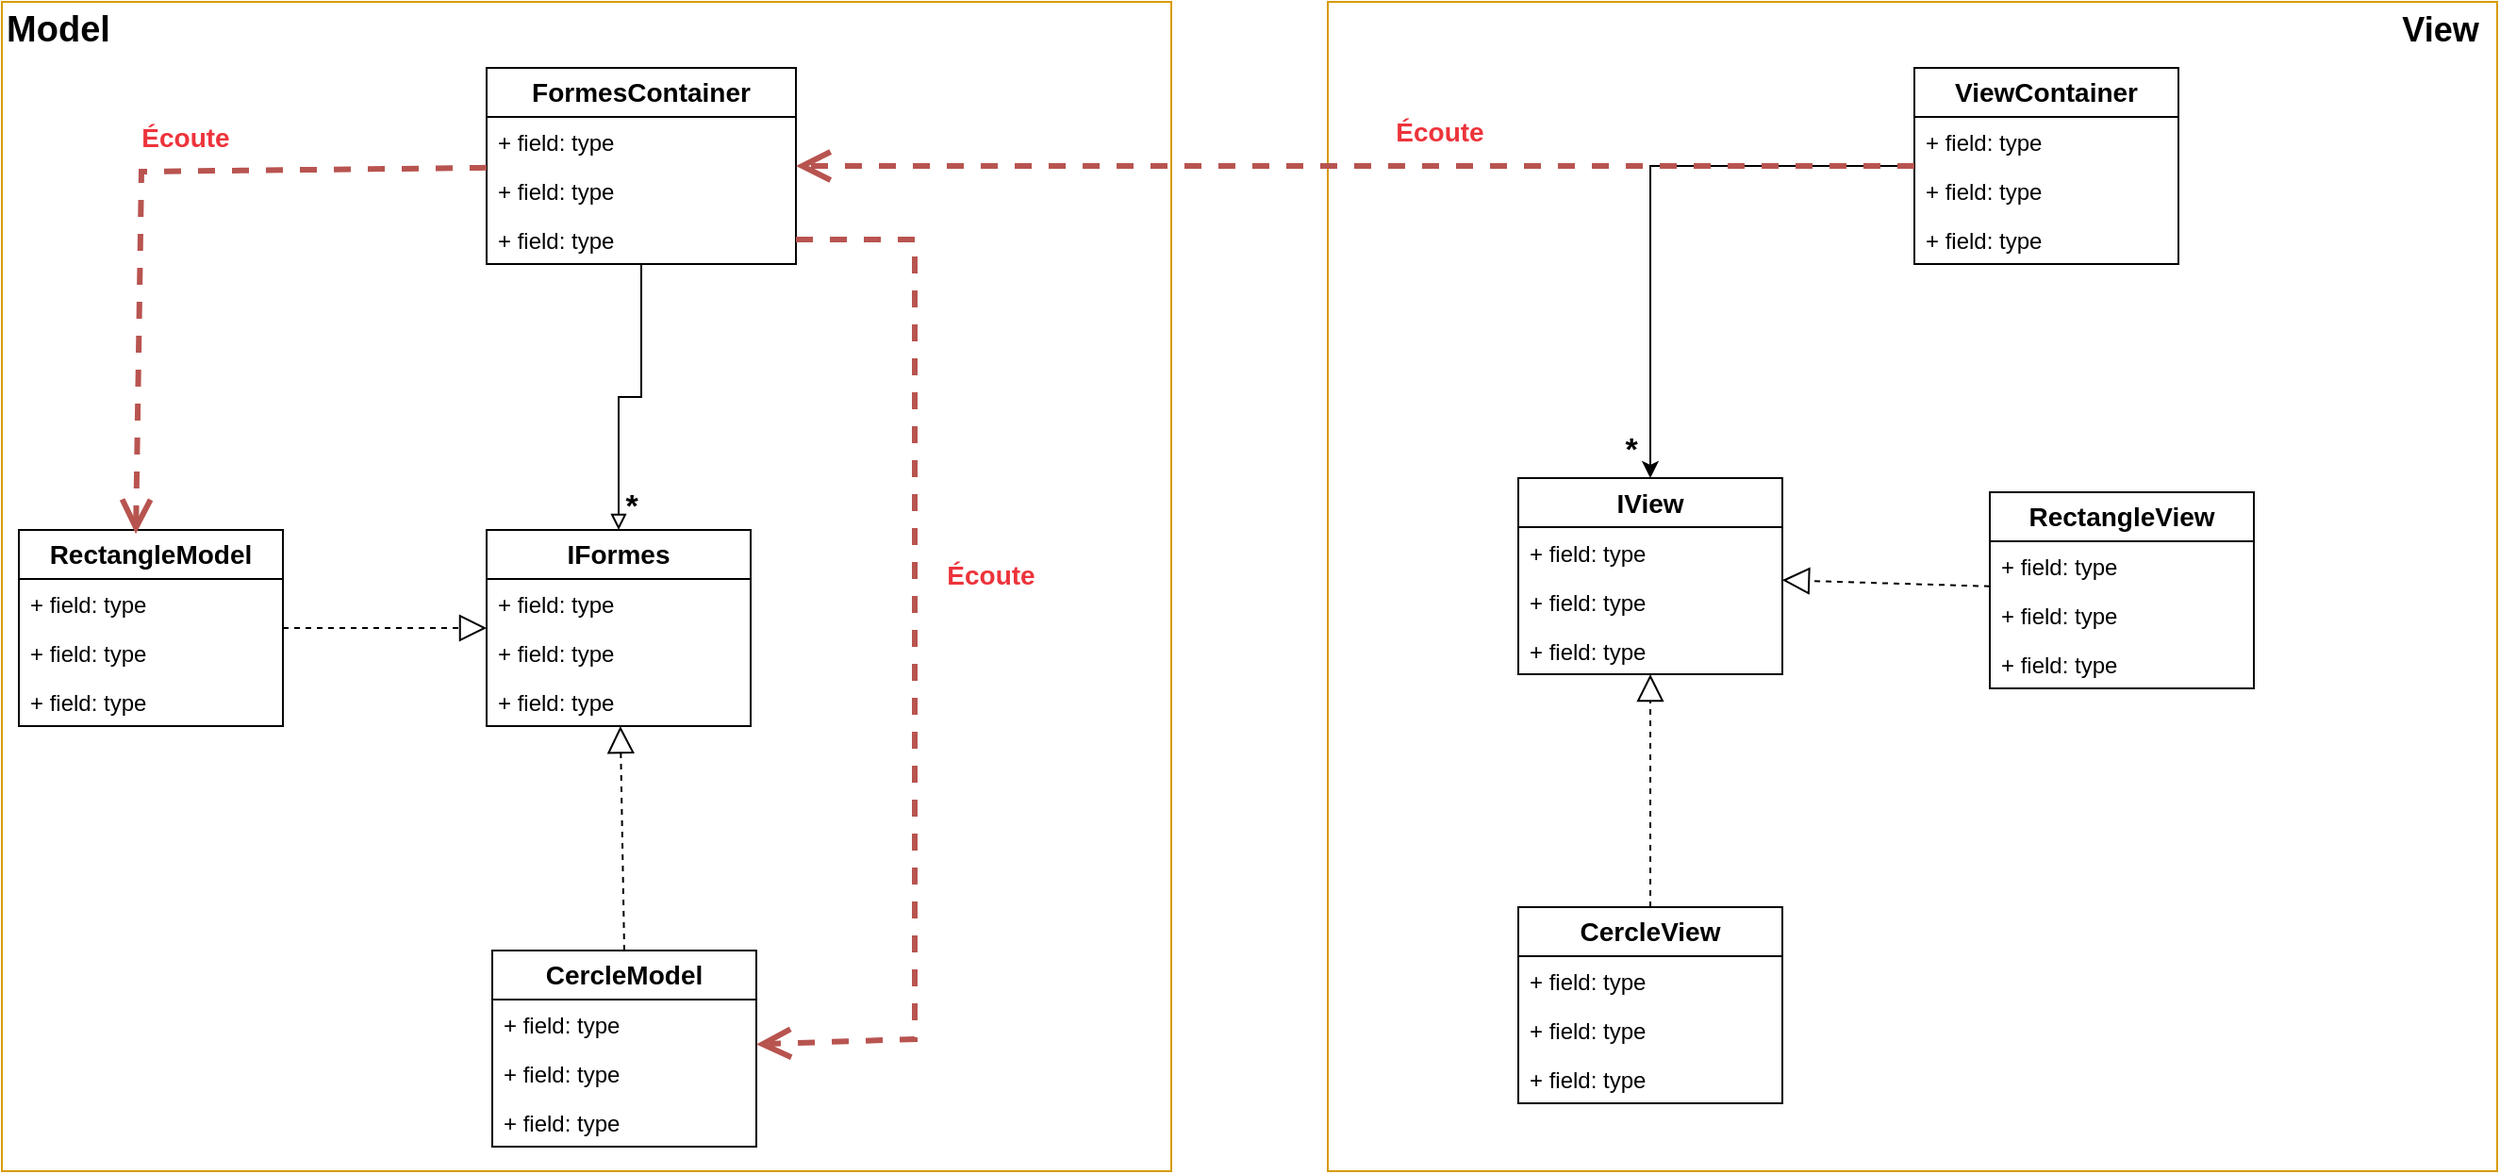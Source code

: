 <mxfile version="23.1.4" type="device">
  <diagram name="Page-1" id="7MAW4Ok9PyOAf3gbM8Nc">
    <mxGraphModel dx="3186" dy="2069" grid="1" gridSize="10" guides="1" tooltips="1" connect="1" arrows="1" fold="1" page="1" pageScale="1" pageWidth="827" pageHeight="1169" math="0" shadow="0">
      <root>
        <mxCell id="0" />
        <mxCell id="1" parent="0" />
        <mxCell id="iYEEN1SFcOfQrYxXXygI-125" value="" style="whiteSpace=wrap;html=1;aspect=fixed;glass=1;rounded=0;shadow=0;fillColor=none;strokeColor=#d79b00;fontStyle=1;fontSize=14;" vertex="1" parent="1">
          <mxGeometry x="-611" y="-810" width="620" height="620" as="geometry" />
        </mxCell>
        <mxCell id="iYEEN1SFcOfQrYxXXygI-104" value="" style="whiteSpace=wrap;html=1;aspect=fixed;glass=1;rounded=0;shadow=0;fillColor=none;strokeColor=#d79b00;" vertex="1" parent="1">
          <mxGeometry x="-1314" y="-810" width="620" height="620" as="geometry" />
        </mxCell>
        <mxCell id="iYEEN1SFcOfQrYxXXygI-85" value="IFormes" style="swimlane;fontStyle=1;childLayout=stackLayout;horizontal=1;startSize=26;fillColor=none;horizontalStack=0;resizeParent=1;resizeParentMax=0;resizeLast=0;collapsible=1;marginBottom=0;whiteSpace=wrap;html=1;fontSize=14;" vertex="1" parent="1">
          <mxGeometry x="-1057" y="-530" width="140" height="104" as="geometry" />
        </mxCell>
        <mxCell id="iYEEN1SFcOfQrYxXXygI-86" value="+ field: type" style="text;strokeColor=none;fillColor=none;align=left;verticalAlign=top;spacingLeft=4;spacingRight=4;overflow=hidden;rotatable=0;points=[[0,0.5],[1,0.5]];portConstraint=eastwest;whiteSpace=wrap;html=1;" vertex="1" parent="iYEEN1SFcOfQrYxXXygI-85">
          <mxGeometry y="26" width="140" height="26" as="geometry" />
        </mxCell>
        <mxCell id="iYEEN1SFcOfQrYxXXygI-87" value="+ field: type" style="text;strokeColor=none;fillColor=none;align=left;verticalAlign=top;spacingLeft=4;spacingRight=4;overflow=hidden;rotatable=0;points=[[0,0.5],[1,0.5]];portConstraint=eastwest;whiteSpace=wrap;html=1;" vertex="1" parent="iYEEN1SFcOfQrYxXXygI-85">
          <mxGeometry y="52" width="140" height="26" as="geometry" />
        </mxCell>
        <mxCell id="iYEEN1SFcOfQrYxXXygI-88" value="+ field: type" style="text;strokeColor=none;fillColor=none;align=left;verticalAlign=top;spacingLeft=4;spacingRight=4;overflow=hidden;rotatable=0;points=[[0,0.5],[1,0.5]];portConstraint=eastwest;whiteSpace=wrap;html=1;" vertex="1" parent="iYEEN1SFcOfQrYxXXygI-85">
          <mxGeometry y="78" width="140" height="26" as="geometry" />
        </mxCell>
        <mxCell id="iYEEN1SFcOfQrYxXXygI-89" value="RectangleModel" style="swimlane;fontStyle=1;childLayout=stackLayout;horizontal=1;startSize=26;fillColor=none;horizontalStack=0;resizeParent=1;resizeParentMax=0;resizeLast=0;collapsible=1;marginBottom=0;whiteSpace=wrap;html=1;fontSize=14;" vertex="1" parent="1">
          <mxGeometry x="-1305" y="-530" width="140" height="104" as="geometry" />
        </mxCell>
        <mxCell id="iYEEN1SFcOfQrYxXXygI-90" value="+ field: type" style="text;strokeColor=none;fillColor=none;align=left;verticalAlign=top;spacingLeft=4;spacingRight=4;overflow=hidden;rotatable=0;points=[[0,0.5],[1,0.5]];portConstraint=eastwest;whiteSpace=wrap;html=1;" vertex="1" parent="iYEEN1SFcOfQrYxXXygI-89">
          <mxGeometry y="26" width="140" height="26" as="geometry" />
        </mxCell>
        <mxCell id="iYEEN1SFcOfQrYxXXygI-91" value="+ field: type" style="text;strokeColor=none;fillColor=none;align=left;verticalAlign=top;spacingLeft=4;spacingRight=4;overflow=hidden;rotatable=0;points=[[0,0.5],[1,0.5]];portConstraint=eastwest;whiteSpace=wrap;html=1;" vertex="1" parent="iYEEN1SFcOfQrYxXXygI-89">
          <mxGeometry y="52" width="140" height="26" as="geometry" />
        </mxCell>
        <mxCell id="iYEEN1SFcOfQrYxXXygI-92" value="+ field: type" style="text;strokeColor=none;fillColor=none;align=left;verticalAlign=top;spacingLeft=4;spacingRight=4;overflow=hidden;rotatable=0;points=[[0,0.5],[1,0.5]];portConstraint=eastwest;whiteSpace=wrap;html=1;" vertex="1" parent="iYEEN1SFcOfQrYxXXygI-89">
          <mxGeometry y="78" width="140" height="26" as="geometry" />
        </mxCell>
        <mxCell id="iYEEN1SFcOfQrYxXXygI-93" style="edgeStyle=orthogonalEdgeStyle;rounded=0;orthogonalLoop=1;jettySize=auto;html=1;endArrow=block;endFill=0;" edge="1" source="iYEEN1SFcOfQrYxXXygI-94" target="iYEEN1SFcOfQrYxXXygI-85" parent="1">
          <mxGeometry relative="1" as="geometry" />
        </mxCell>
        <mxCell id="iYEEN1SFcOfQrYxXXygI-94" value="FormesContainer" style="swimlane;fontStyle=1;childLayout=stackLayout;horizontal=1;startSize=26;fillColor=none;horizontalStack=0;resizeParent=1;resizeParentMax=0;resizeLast=0;collapsible=1;marginBottom=0;whiteSpace=wrap;html=1;fontSize=14;" vertex="1" parent="1">
          <mxGeometry x="-1057" y="-775" width="164" height="104" as="geometry" />
        </mxCell>
        <mxCell id="iYEEN1SFcOfQrYxXXygI-95" value="+ field: type" style="text;strokeColor=none;fillColor=none;align=left;verticalAlign=top;spacingLeft=4;spacingRight=4;overflow=hidden;rotatable=0;points=[[0,0.5],[1,0.5]];portConstraint=eastwest;whiteSpace=wrap;html=1;" vertex="1" parent="iYEEN1SFcOfQrYxXXygI-94">
          <mxGeometry y="26" width="164" height="26" as="geometry" />
        </mxCell>
        <mxCell id="iYEEN1SFcOfQrYxXXygI-96" value="+ field: type" style="text;strokeColor=none;fillColor=none;align=left;verticalAlign=top;spacingLeft=4;spacingRight=4;overflow=hidden;rotatable=0;points=[[0,0.5],[1,0.5]];portConstraint=eastwest;whiteSpace=wrap;html=1;" vertex="1" parent="iYEEN1SFcOfQrYxXXygI-94">
          <mxGeometry y="52" width="164" height="26" as="geometry" />
        </mxCell>
        <mxCell id="iYEEN1SFcOfQrYxXXygI-97" value="+ field: type" style="text;strokeColor=none;fillColor=none;align=left;verticalAlign=top;spacingLeft=4;spacingRight=4;overflow=hidden;rotatable=0;points=[[0,0.5],[1,0.5]];portConstraint=eastwest;whiteSpace=wrap;html=1;" vertex="1" parent="iYEEN1SFcOfQrYxXXygI-94">
          <mxGeometry y="78" width="164" height="26" as="geometry" />
        </mxCell>
        <mxCell id="iYEEN1SFcOfQrYxXXygI-98" value="CercleModel" style="swimlane;fontStyle=1;childLayout=stackLayout;horizontal=1;startSize=26;fillColor=none;horizontalStack=0;resizeParent=1;resizeParentMax=0;resizeLast=0;collapsible=1;marginBottom=0;whiteSpace=wrap;html=1;fontSize=14;" vertex="1" parent="1">
          <mxGeometry x="-1054" y="-307" width="140" height="104" as="geometry" />
        </mxCell>
        <mxCell id="iYEEN1SFcOfQrYxXXygI-99" value="+ field: type" style="text;strokeColor=none;fillColor=none;align=left;verticalAlign=top;spacingLeft=4;spacingRight=4;overflow=hidden;rotatable=0;points=[[0,0.5],[1,0.5]];portConstraint=eastwest;whiteSpace=wrap;html=1;" vertex="1" parent="iYEEN1SFcOfQrYxXXygI-98">
          <mxGeometry y="26" width="140" height="26" as="geometry" />
        </mxCell>
        <mxCell id="iYEEN1SFcOfQrYxXXygI-100" value="+ field: type" style="text;strokeColor=none;fillColor=none;align=left;verticalAlign=top;spacingLeft=4;spacingRight=4;overflow=hidden;rotatable=0;points=[[0,0.5],[1,0.5]];portConstraint=eastwest;whiteSpace=wrap;html=1;" vertex="1" parent="iYEEN1SFcOfQrYxXXygI-98">
          <mxGeometry y="52" width="140" height="26" as="geometry" />
        </mxCell>
        <mxCell id="iYEEN1SFcOfQrYxXXygI-101" value="+ field: type" style="text;strokeColor=none;fillColor=none;align=left;verticalAlign=top;spacingLeft=4;spacingRight=4;overflow=hidden;rotatable=0;points=[[0,0.5],[1,0.5]];portConstraint=eastwest;whiteSpace=wrap;html=1;" vertex="1" parent="iYEEN1SFcOfQrYxXXygI-98">
          <mxGeometry y="78" width="140" height="26" as="geometry" />
        </mxCell>
        <mxCell id="iYEEN1SFcOfQrYxXXygI-102" value="" style="endArrow=block;dashed=1;endFill=0;endSize=12;html=1;rounded=0;exitX=0.5;exitY=0;exitDx=0;exitDy=0;" edge="1" source="iYEEN1SFcOfQrYxXXygI-98" target="iYEEN1SFcOfQrYxXXygI-85" parent="1">
          <mxGeometry width="160" relative="1" as="geometry">
            <mxPoint x="-544" y="-220" as="sourcePoint" />
            <mxPoint x="-384" y="-220" as="targetPoint" />
          </mxGeometry>
        </mxCell>
        <mxCell id="iYEEN1SFcOfQrYxXXygI-103" value="" style="endArrow=block;dashed=1;endFill=0;endSize=12;html=1;rounded=0;" edge="1" source="iYEEN1SFcOfQrYxXXygI-89" target="iYEEN1SFcOfQrYxXXygI-85" parent="1">
          <mxGeometry width="160" relative="1" as="geometry">
            <mxPoint x="-961" y="-260" as="sourcePoint" />
            <mxPoint x="-928" y="-396" as="targetPoint" />
          </mxGeometry>
        </mxCell>
        <mxCell id="iYEEN1SFcOfQrYxXXygI-105" value="&lt;b&gt;&lt;font style=&quot;font-size: 19px;&quot;&gt;Model&lt;/font&gt;&lt;/b&gt;" style="text;html=1;align=center;verticalAlign=middle;whiteSpace=wrap;rounded=0;fontFamily=Helvetica;fontSize=12;fontColor=default;" vertex="1" parent="1">
          <mxGeometry x="-1314" y="-810" width="60" height="30" as="geometry" />
        </mxCell>
        <mxCell id="iYEEN1SFcOfQrYxXXygI-106" value="IView" style="swimlane;fontStyle=1;childLayout=stackLayout;horizontal=1;startSize=26;fillColor=none;horizontalStack=0;resizeParent=1;resizeParentMax=0;resizeLast=0;collapsible=1;marginBottom=0;whiteSpace=wrap;html=1;fontSize=14;" vertex="1" parent="1">
          <mxGeometry x="-510" y="-557.5" width="140" height="104" as="geometry" />
        </mxCell>
        <mxCell id="iYEEN1SFcOfQrYxXXygI-107" value="+ field: type" style="text;strokeColor=none;fillColor=none;align=left;verticalAlign=top;spacingLeft=4;spacingRight=4;overflow=hidden;rotatable=0;points=[[0,0.5],[1,0.5]];portConstraint=eastwest;whiteSpace=wrap;html=1;" vertex="1" parent="iYEEN1SFcOfQrYxXXygI-106">
          <mxGeometry y="26" width="140" height="26" as="geometry" />
        </mxCell>
        <mxCell id="iYEEN1SFcOfQrYxXXygI-108" value="+ field: type" style="text;strokeColor=none;fillColor=none;align=left;verticalAlign=top;spacingLeft=4;spacingRight=4;overflow=hidden;rotatable=0;points=[[0,0.5],[1,0.5]];portConstraint=eastwest;whiteSpace=wrap;html=1;" vertex="1" parent="iYEEN1SFcOfQrYxXXygI-106">
          <mxGeometry y="52" width="140" height="26" as="geometry" />
        </mxCell>
        <mxCell id="iYEEN1SFcOfQrYxXXygI-109" value="+ field: type" style="text;strokeColor=none;fillColor=none;align=left;verticalAlign=top;spacingLeft=4;spacingRight=4;overflow=hidden;rotatable=0;points=[[0,0.5],[1,0.5]];portConstraint=eastwest;whiteSpace=wrap;html=1;" vertex="1" parent="iYEEN1SFcOfQrYxXXygI-106">
          <mxGeometry y="78" width="140" height="26" as="geometry" />
        </mxCell>
        <mxCell id="iYEEN1SFcOfQrYxXXygI-110" value="RectangleView" style="swimlane;fontStyle=1;childLayout=stackLayout;horizontal=1;startSize=26;fillColor=none;horizontalStack=0;resizeParent=1;resizeParentMax=0;resizeLast=0;collapsible=1;marginBottom=0;whiteSpace=wrap;html=1;fontSize=14;" vertex="1" parent="1">
          <mxGeometry x="-260" y="-550" width="140" height="104" as="geometry" />
        </mxCell>
        <mxCell id="iYEEN1SFcOfQrYxXXygI-111" value="+ field: type" style="text;strokeColor=none;fillColor=none;align=left;verticalAlign=top;spacingLeft=4;spacingRight=4;overflow=hidden;rotatable=0;points=[[0,0.5],[1,0.5]];portConstraint=eastwest;whiteSpace=wrap;html=1;" vertex="1" parent="iYEEN1SFcOfQrYxXXygI-110">
          <mxGeometry y="26" width="140" height="26" as="geometry" />
        </mxCell>
        <mxCell id="iYEEN1SFcOfQrYxXXygI-112" value="+ field: type" style="text;strokeColor=none;fillColor=none;align=left;verticalAlign=top;spacingLeft=4;spacingRight=4;overflow=hidden;rotatable=0;points=[[0,0.5],[1,0.5]];portConstraint=eastwest;whiteSpace=wrap;html=1;" vertex="1" parent="iYEEN1SFcOfQrYxXXygI-110">
          <mxGeometry y="52" width="140" height="26" as="geometry" />
        </mxCell>
        <mxCell id="iYEEN1SFcOfQrYxXXygI-113" value="+ field: type" style="text;strokeColor=none;fillColor=none;align=left;verticalAlign=top;spacingLeft=4;spacingRight=4;overflow=hidden;rotatable=0;points=[[0,0.5],[1,0.5]];portConstraint=eastwest;whiteSpace=wrap;html=1;" vertex="1" parent="iYEEN1SFcOfQrYxXXygI-110">
          <mxGeometry y="78" width="140" height="26" as="geometry" />
        </mxCell>
        <mxCell id="iYEEN1SFcOfQrYxXXygI-114" style="edgeStyle=orthogonalEdgeStyle;rounded=0;orthogonalLoop=1;jettySize=auto;html=1;" edge="1" source="iYEEN1SFcOfQrYxXXygI-115" target="iYEEN1SFcOfQrYxXXygI-106" parent="1">
          <mxGeometry relative="1" as="geometry" />
        </mxCell>
        <mxCell id="iYEEN1SFcOfQrYxXXygI-115" value="ViewContainer" style="swimlane;fontStyle=1;childLayout=stackLayout;horizontal=1;startSize=26;fillColor=none;horizontalStack=0;resizeParent=1;resizeParentMax=0;resizeLast=0;collapsible=1;marginBottom=0;whiteSpace=wrap;html=1;fontSize=14;" vertex="1" parent="1">
          <mxGeometry x="-300" y="-775" width="140" height="104" as="geometry" />
        </mxCell>
        <mxCell id="iYEEN1SFcOfQrYxXXygI-116" value="+ field: type" style="text;strokeColor=none;fillColor=none;align=left;verticalAlign=top;spacingLeft=4;spacingRight=4;overflow=hidden;rotatable=0;points=[[0,0.5],[1,0.5]];portConstraint=eastwest;whiteSpace=wrap;html=1;" vertex="1" parent="iYEEN1SFcOfQrYxXXygI-115">
          <mxGeometry y="26" width="140" height="26" as="geometry" />
        </mxCell>
        <mxCell id="iYEEN1SFcOfQrYxXXygI-117" value="+ field: type" style="text;strokeColor=none;fillColor=none;align=left;verticalAlign=top;spacingLeft=4;spacingRight=4;overflow=hidden;rotatable=0;points=[[0,0.5],[1,0.5]];portConstraint=eastwest;whiteSpace=wrap;html=1;" vertex="1" parent="iYEEN1SFcOfQrYxXXygI-115">
          <mxGeometry y="52" width="140" height="26" as="geometry" />
        </mxCell>
        <mxCell id="iYEEN1SFcOfQrYxXXygI-118" value="+ field: type" style="text;strokeColor=none;fillColor=none;align=left;verticalAlign=top;spacingLeft=4;spacingRight=4;overflow=hidden;rotatable=0;points=[[0,0.5],[1,0.5]];portConstraint=eastwest;whiteSpace=wrap;html=1;" vertex="1" parent="iYEEN1SFcOfQrYxXXygI-115">
          <mxGeometry y="78" width="140" height="26" as="geometry" />
        </mxCell>
        <mxCell id="iYEEN1SFcOfQrYxXXygI-119" value="CercleView" style="swimlane;fontStyle=1;childLayout=stackLayout;horizontal=1;startSize=26;fillColor=none;horizontalStack=0;resizeParent=1;resizeParentMax=0;resizeLast=0;collapsible=1;marginBottom=0;whiteSpace=wrap;html=1;fontSize=14;" vertex="1" parent="1">
          <mxGeometry x="-510" y="-330" width="140" height="104" as="geometry" />
        </mxCell>
        <mxCell id="iYEEN1SFcOfQrYxXXygI-120" value="+ field: type" style="text;strokeColor=none;fillColor=none;align=left;verticalAlign=top;spacingLeft=4;spacingRight=4;overflow=hidden;rotatable=0;points=[[0,0.5],[1,0.5]];portConstraint=eastwest;whiteSpace=wrap;html=1;" vertex="1" parent="iYEEN1SFcOfQrYxXXygI-119">
          <mxGeometry y="26" width="140" height="26" as="geometry" />
        </mxCell>
        <mxCell id="iYEEN1SFcOfQrYxXXygI-121" value="+ field: type" style="text;strokeColor=none;fillColor=none;align=left;verticalAlign=top;spacingLeft=4;spacingRight=4;overflow=hidden;rotatable=0;points=[[0,0.5],[1,0.5]];portConstraint=eastwest;whiteSpace=wrap;html=1;" vertex="1" parent="iYEEN1SFcOfQrYxXXygI-119">
          <mxGeometry y="52" width="140" height="26" as="geometry" />
        </mxCell>
        <mxCell id="iYEEN1SFcOfQrYxXXygI-122" value="+ field: type" style="text;strokeColor=none;fillColor=none;align=left;verticalAlign=top;spacingLeft=4;spacingRight=4;overflow=hidden;rotatable=0;points=[[0,0.5],[1,0.5]];portConstraint=eastwest;whiteSpace=wrap;html=1;" vertex="1" parent="iYEEN1SFcOfQrYxXXygI-119">
          <mxGeometry y="78" width="140" height="26" as="geometry" />
        </mxCell>
        <mxCell id="iYEEN1SFcOfQrYxXXygI-123" value="" style="endArrow=block;dashed=1;endFill=0;endSize=12;html=1;rounded=0;exitX=0.5;exitY=0;exitDx=0;exitDy=0;" edge="1" source="iYEEN1SFcOfQrYxXXygI-119" target="iYEEN1SFcOfQrYxXXygI-106" parent="1">
          <mxGeometry width="160" relative="1" as="geometry">
            <mxPoint x="201" y="-259" as="sourcePoint" />
            <mxPoint x="361" y="-259" as="targetPoint" />
          </mxGeometry>
        </mxCell>
        <mxCell id="iYEEN1SFcOfQrYxXXygI-124" value="" style="endArrow=block;dashed=1;endFill=0;endSize=12;html=1;rounded=0;" edge="1" source="iYEEN1SFcOfQrYxXXygI-110" target="iYEEN1SFcOfQrYxXXygI-106" parent="1">
          <mxGeometry width="160" relative="1" as="geometry">
            <mxPoint x="-216" y="-299" as="sourcePoint" />
            <mxPoint x="-183" y="-435" as="targetPoint" />
          </mxGeometry>
        </mxCell>
        <mxCell id="iYEEN1SFcOfQrYxXXygI-126" value="&lt;b style=&quot;font-size: 18px;&quot;&gt;View&lt;br&gt;&lt;/b&gt;" style="text;html=1;align=center;verticalAlign=middle;whiteSpace=wrap;rounded=0;fontFamily=Helvetica;fontSize=12;fontColor=default;" vertex="1" parent="1">
          <mxGeometry x="-51" y="-810" width="60" height="30" as="geometry" />
        </mxCell>
        <mxCell id="iYEEN1SFcOfQrYxXXygI-127" value="&lt;b&gt;&lt;font style=&quot;font-size: 17px;&quot;&gt;*&lt;/font&gt;&lt;/b&gt;" style="text;html=1;align=center;verticalAlign=middle;whiteSpace=wrap;rounded=0;fontFamily=Helvetica;fontSize=12;fontColor=default;" vertex="1" parent="1">
          <mxGeometry x="-990" y="-557.5" width="20" height="30" as="geometry" />
        </mxCell>
        <mxCell id="iYEEN1SFcOfQrYxXXygI-128" value="&lt;b&gt;&lt;font style=&quot;font-size: 17px;&quot;&gt;*&lt;/font&gt;&lt;/b&gt;" style="text;html=1;align=center;verticalAlign=middle;whiteSpace=wrap;rounded=0;fontFamily=Helvetica;fontSize=12;fontColor=default;" vertex="1" parent="1">
          <mxGeometry x="-460" y="-587.5" width="20" height="30" as="geometry" />
        </mxCell>
        <mxCell id="iYEEN1SFcOfQrYxXXygI-129" value="&lt;b&gt;&lt;font color=&quot;#ed333b&quot; style=&quot;font-size: 14px;&quot;&gt;Écoute&lt;/font&gt;&lt;/b&gt;" style="endArrow=open;endSize=12;dashed=1;html=1;rounded=0;fontFamily=Helvetica;fontSize=12;fontColor=default;fillColor=#f8cecc;strokeColor=#b85450;strokeWidth=3;" edge="1" parent="1" source="iYEEN1SFcOfQrYxXXygI-115" target="iYEEN1SFcOfQrYxXXygI-94">
          <mxGeometry x="-0.153" y="-18" width="160" relative="1" as="geometry">
            <mxPoint x="-308.86" y="-742.96" as="sourcePoint" />
            <mxPoint x="-890" y="-721.963" as="targetPoint" />
            <mxPoint x="-1" as="offset" />
          </mxGeometry>
        </mxCell>
        <mxCell id="iYEEN1SFcOfQrYxXXygI-130" value="&lt;b&gt;&lt;font color=&quot;#ed333b&quot; style=&quot;font-size: 14px;&quot;&gt;Écoute&lt;/font&gt;&lt;/b&gt;" style="endArrow=open;endSize=12;dashed=1;html=1;rounded=0;fontFamily=Helvetica;fontSize=12;fontColor=default;fillColor=#f8cecc;strokeColor=#b85450;strokeWidth=3;entryX=0.443;entryY=0.021;entryDx=0;entryDy=0;entryPerimeter=0;" edge="1" parent="1" source="iYEEN1SFcOfQrYxXXygI-94" target="iYEEN1SFcOfQrYxXXygI-89">
          <mxGeometry x="-0.153" y="-18" width="160" relative="1" as="geometry">
            <mxPoint x="-290" y="-713" as="sourcePoint" />
            <mxPoint x="-880" y="-711.963" as="targetPoint" />
            <Array as="points">
              <mxPoint x="-1240" y="-720" />
            </Array>
            <mxPoint x="-1" as="offset" />
          </mxGeometry>
        </mxCell>
        <mxCell id="iYEEN1SFcOfQrYxXXygI-132" value="&lt;b&gt;&lt;font color=&quot;#ed333b&quot; style=&quot;font-size: 14px;&quot;&gt;Écoute&lt;/font&gt;&lt;/b&gt;" style="endArrow=open;endSize=12;dashed=1;html=1;rounded=0;fontFamily=Helvetica;fontSize=12;fontColor=default;fillColor=#f8cecc;strokeColor=#b85450;strokeWidth=3;" edge="1" parent="1" source="iYEEN1SFcOfQrYxXXygI-97" target="iYEEN1SFcOfQrYxXXygI-98">
          <mxGeometry x="-0.158" y="40" width="160" relative="1" as="geometry">
            <mxPoint x="-680" y="-430" as="sourcePoint" />
            <mxPoint x="-870" y="-236" as="targetPoint" />
            <Array as="points">
              <mxPoint x="-830" y="-684" />
              <mxPoint x="-830" y="-420" />
              <mxPoint x="-830" y="-260" />
            </Array>
            <mxPoint as="offset" />
          </mxGeometry>
        </mxCell>
      </root>
    </mxGraphModel>
  </diagram>
</mxfile>
